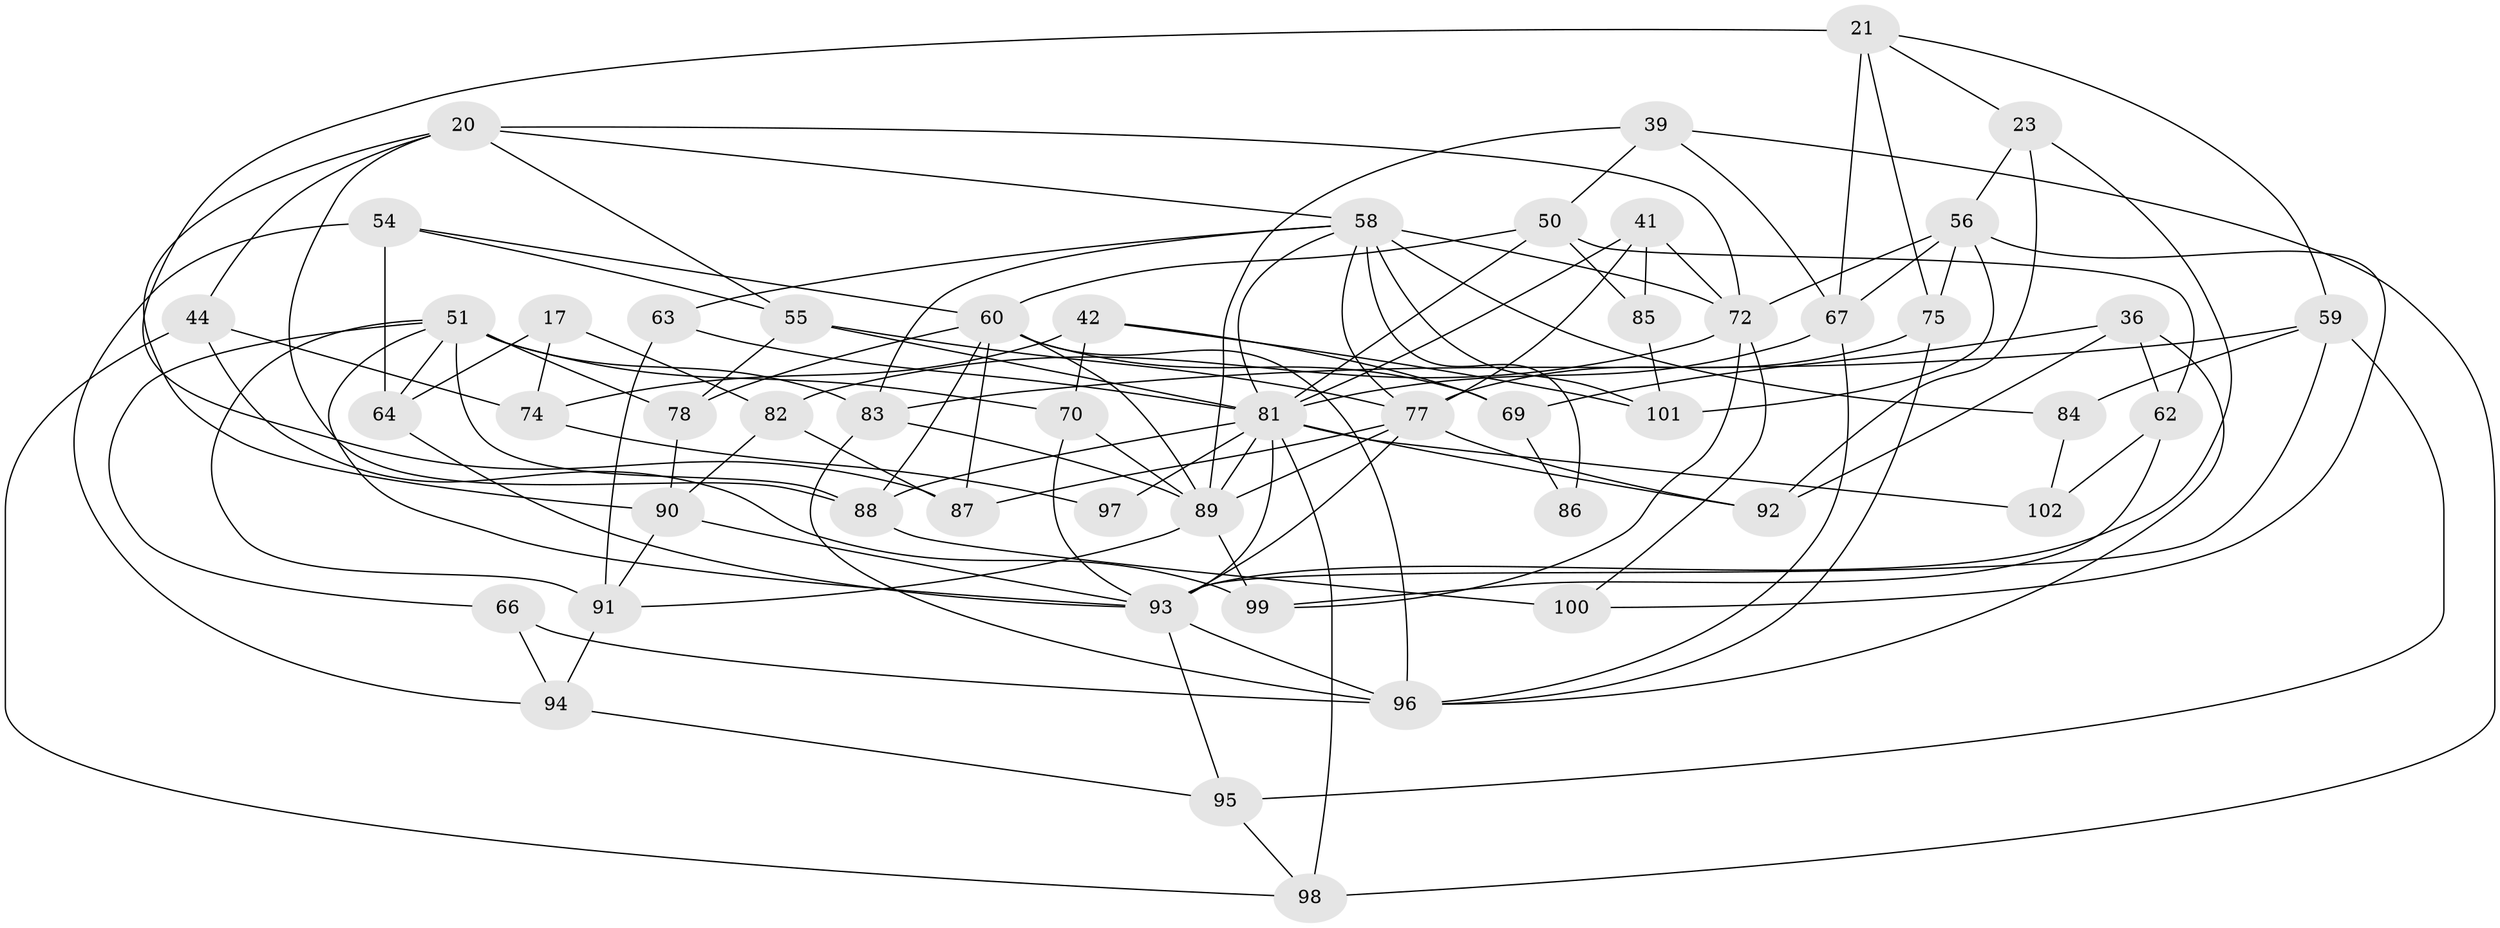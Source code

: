 // original degree distribution, {4: 1.0}
// Generated by graph-tools (version 1.1) at 2025/04/03/04/25 22:04:02]
// undirected, 51 vertices, 124 edges
graph export_dot {
graph [start="1"]
  node [color=gray90,style=filled];
  17;
  20 [super="+16"];
  21 [super="+19"];
  23 [super="+13"];
  36;
  39;
  41;
  42;
  44;
  50 [super="+10"];
  51 [super="+18+28"];
  54;
  55 [super="+48"];
  56 [super="+3+5"];
  58 [super="+53+37"];
  59 [super="+35"];
  60 [super="+40"];
  62;
  63;
  64;
  66;
  67 [super="+65"];
  69;
  70 [super="+22"];
  72 [super="+25+43"];
  74 [super="+9"];
  75;
  77 [super="+27+30+68"];
  78;
  81 [super="+52+49+80"];
  82;
  83 [super="+73"];
  84;
  85;
  86;
  87;
  88 [super="+7"];
  89 [super="+8+38"];
  90 [super="+57"];
  91 [super="+2"];
  92;
  93 [super="+79"];
  94;
  95;
  96 [super="+76"];
  97;
  98;
  99;
  100;
  101;
  102;
  17 -- 64;
  17 -- 74 [weight=2];
  17 -- 82;
  20 -- 88;
  20 -- 90 [weight=2];
  20 -- 58;
  20 -- 44;
  20 -- 72 [weight=2];
  20 -- 55;
  21 -- 23;
  21 -- 75;
  21 -- 67 [weight=2];
  21 -- 59;
  21 -- 87;
  23 -- 56 [weight=2];
  23 -- 92;
  23 -- 93 [weight=2];
  36 -- 92;
  36 -- 96;
  36 -- 62;
  36 -- 69;
  39 -- 98;
  39 -- 67;
  39 -- 50;
  39 -- 89;
  41 -- 81;
  41 -- 85;
  41 -- 72;
  41 -- 77;
  42 -- 69;
  42 -- 101;
  42 -- 74;
  42 -- 70;
  44 -- 99;
  44 -- 74;
  44 -- 98;
  50 -- 85 [weight=2];
  50 -- 62;
  50 -- 60;
  50 -- 81;
  51 -- 70 [weight=3];
  51 -- 64;
  51 -- 88;
  51 -- 66;
  51 -- 83;
  51 -- 91;
  51 -- 78;
  51 -- 93;
  54 -- 94;
  54 -- 64;
  54 -- 60;
  54 -- 55;
  55 -- 78;
  55 -- 81;
  55 -- 77 [weight=2];
  56 -- 100;
  56 -- 75;
  56 -- 101;
  56 -- 67 [weight=2];
  56 -- 72;
  58 -- 84 [weight=2];
  58 -- 86 [weight=3];
  58 -- 101;
  58 -- 72;
  58 -- 63;
  58 -- 77;
  58 -- 81;
  58 -- 83;
  59 -- 95;
  59 -- 83 [weight=2];
  59 -- 84;
  59 -- 93;
  60 -- 87;
  60 -- 69;
  60 -- 89;
  60 -- 88;
  60 -- 78;
  60 -- 96;
  62 -- 99;
  62 -- 102;
  63 -- 91 [weight=2];
  63 -- 81;
  64 -- 93;
  66 -- 94;
  66 -- 96 [weight=2];
  67 -- 96 [weight=2];
  67 -- 81 [weight=3];
  69 -- 86;
  70 -- 89;
  70 -- 93;
  72 -- 100;
  72 -- 82;
  72 -- 99;
  74 -- 97 [weight=2];
  75 -- 96;
  75 -- 77;
  77 -- 87;
  77 -- 89;
  77 -- 93 [weight=2];
  77 -- 92;
  78 -- 90;
  81 -- 92;
  81 -- 102 [weight=2];
  81 -- 89;
  81 -- 88;
  81 -- 97 [weight=2];
  81 -- 98;
  81 -- 93 [weight=4];
  82 -- 87;
  82 -- 90;
  83 -- 96;
  83 -- 89;
  84 -- 102;
  85 -- 101;
  88 -- 100 [weight=2];
  89 -- 91;
  89 -- 99;
  90 -- 91;
  90 -- 93;
  91 -- 94;
  93 -- 95;
  93 -- 96 [weight=2];
  94 -- 95;
  95 -- 98;
}
